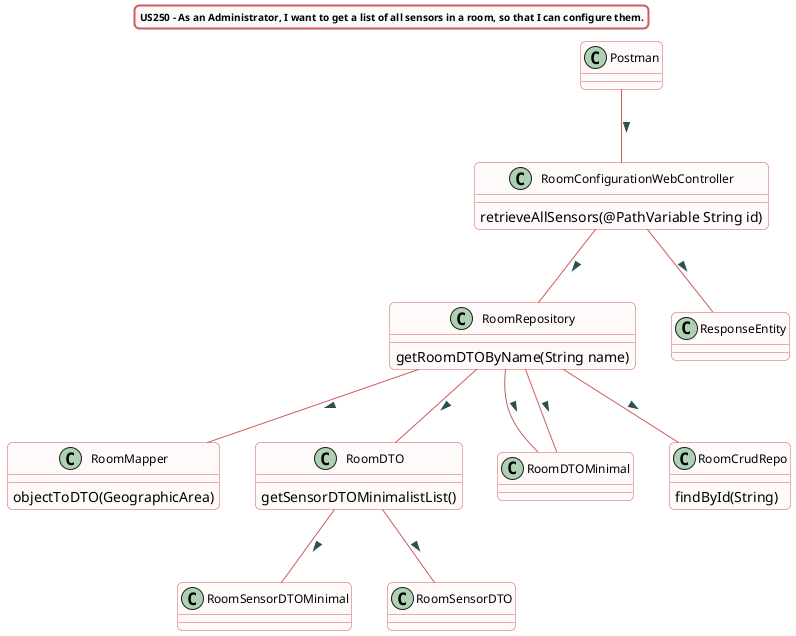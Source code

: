 @startuml

title US250 - As an Administrator, I want to get a list of all sensors in a room, so that I can configure them.
skinparam titleBorderRoundCorner 10
skinparam titleBorderThickness 2
skinparam titleBorderColor indianred
skinparam titleBackgroundColor Snow
skinparam FontName quicksand
skinparam titleFontSize 10
skinparam roundcorner 10


skinparam class {
 BorderColor indianred
 BackgroundColor indianred
 BackgroundColor Snow
  roundcorner 10
  ArrowFontName Verdana
  ArrowColor indianred
  ArrowFontColor darkslategrey
   FontSize 12
}


class RoomConfigurationWebController
class RoomRepository
class ResponseEntity
class RoomMapper

Postman -- RoomConfigurationWebController : >
RoomConfigurationWebController -- ResponseEntity : >
RoomConfigurationWebController -- RoomRepository : >
RoomRepository -- RoomDTO : >
RoomRepository -- RoomDTOMinimal : >
RoomRepository -- RoomDTOMinimal : >
RoomRepository -- RoomCrudRepo : >
RoomDTO -- RoomSensorDTOMinimal : >
RoomDTO -- RoomSensorDTO : >
RoomRepository -- RoomMapper : >


class RoomConfigurationWebController {
retrieveAllSensors(@PathVariable String id)
}

class RoomRepository {
getRoomDTOByName(String name)
}

class RoomCrudRepo {
findById(String)
}

class RoomMapper {
objectToDTO(GeographicArea)
}

class RoomDTO {
getSensorDTOMinimalistList()
}

@enduml